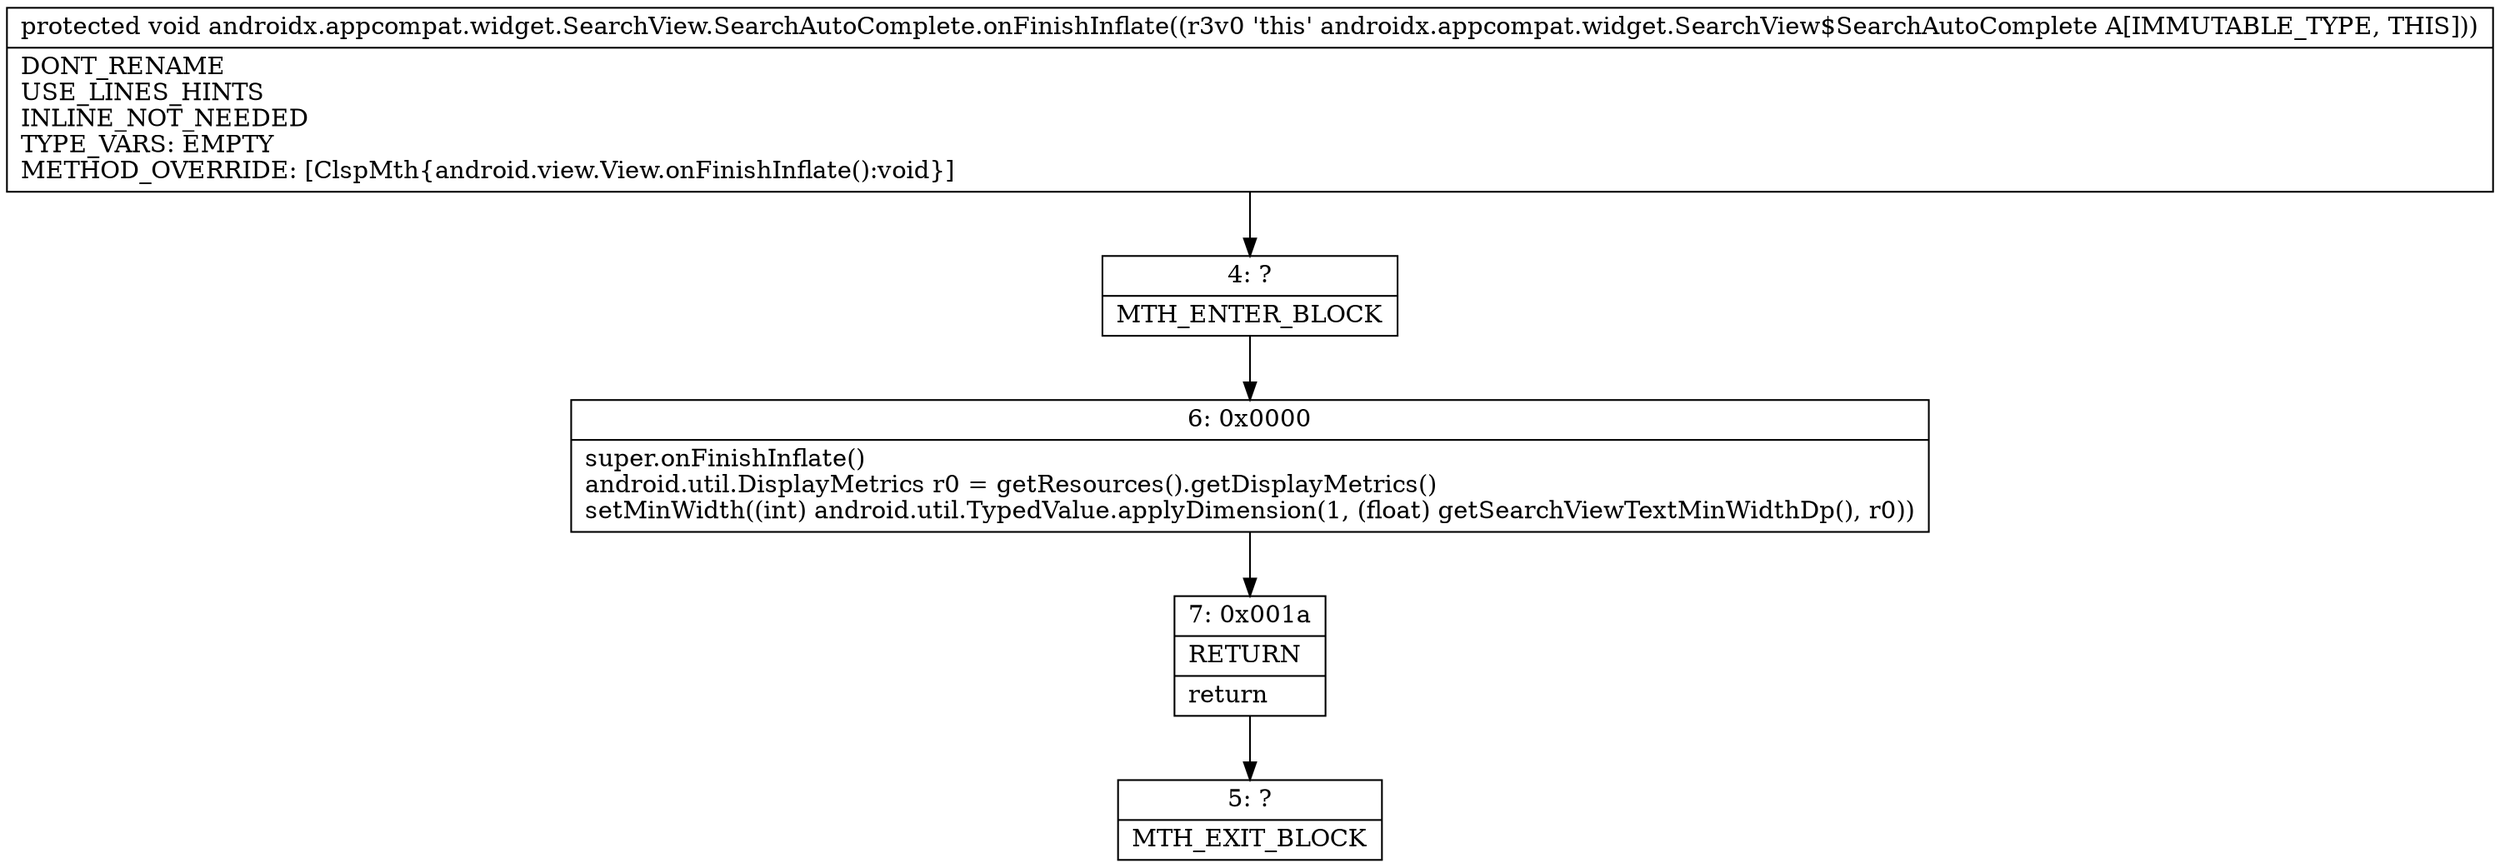 digraph "CFG forandroidx.appcompat.widget.SearchView.SearchAutoComplete.onFinishInflate()V" {
Node_4 [shape=record,label="{4\:\ ?|MTH_ENTER_BLOCK\l}"];
Node_6 [shape=record,label="{6\:\ 0x0000|super.onFinishInflate()\landroid.util.DisplayMetrics r0 = getResources().getDisplayMetrics()\lsetMinWidth((int) android.util.TypedValue.applyDimension(1, (float) getSearchViewTextMinWidthDp(), r0))\l}"];
Node_7 [shape=record,label="{7\:\ 0x001a|RETURN\l|return\l}"];
Node_5 [shape=record,label="{5\:\ ?|MTH_EXIT_BLOCK\l}"];
MethodNode[shape=record,label="{protected void androidx.appcompat.widget.SearchView.SearchAutoComplete.onFinishInflate((r3v0 'this' androidx.appcompat.widget.SearchView$SearchAutoComplete A[IMMUTABLE_TYPE, THIS]))  | DONT_RENAME\lUSE_LINES_HINTS\lINLINE_NOT_NEEDED\lTYPE_VARS: EMPTY\lMETHOD_OVERRIDE: [ClspMth\{android.view.View.onFinishInflate():void\}]\l}"];
MethodNode -> Node_4;Node_4 -> Node_6;
Node_6 -> Node_7;
Node_7 -> Node_5;
}

